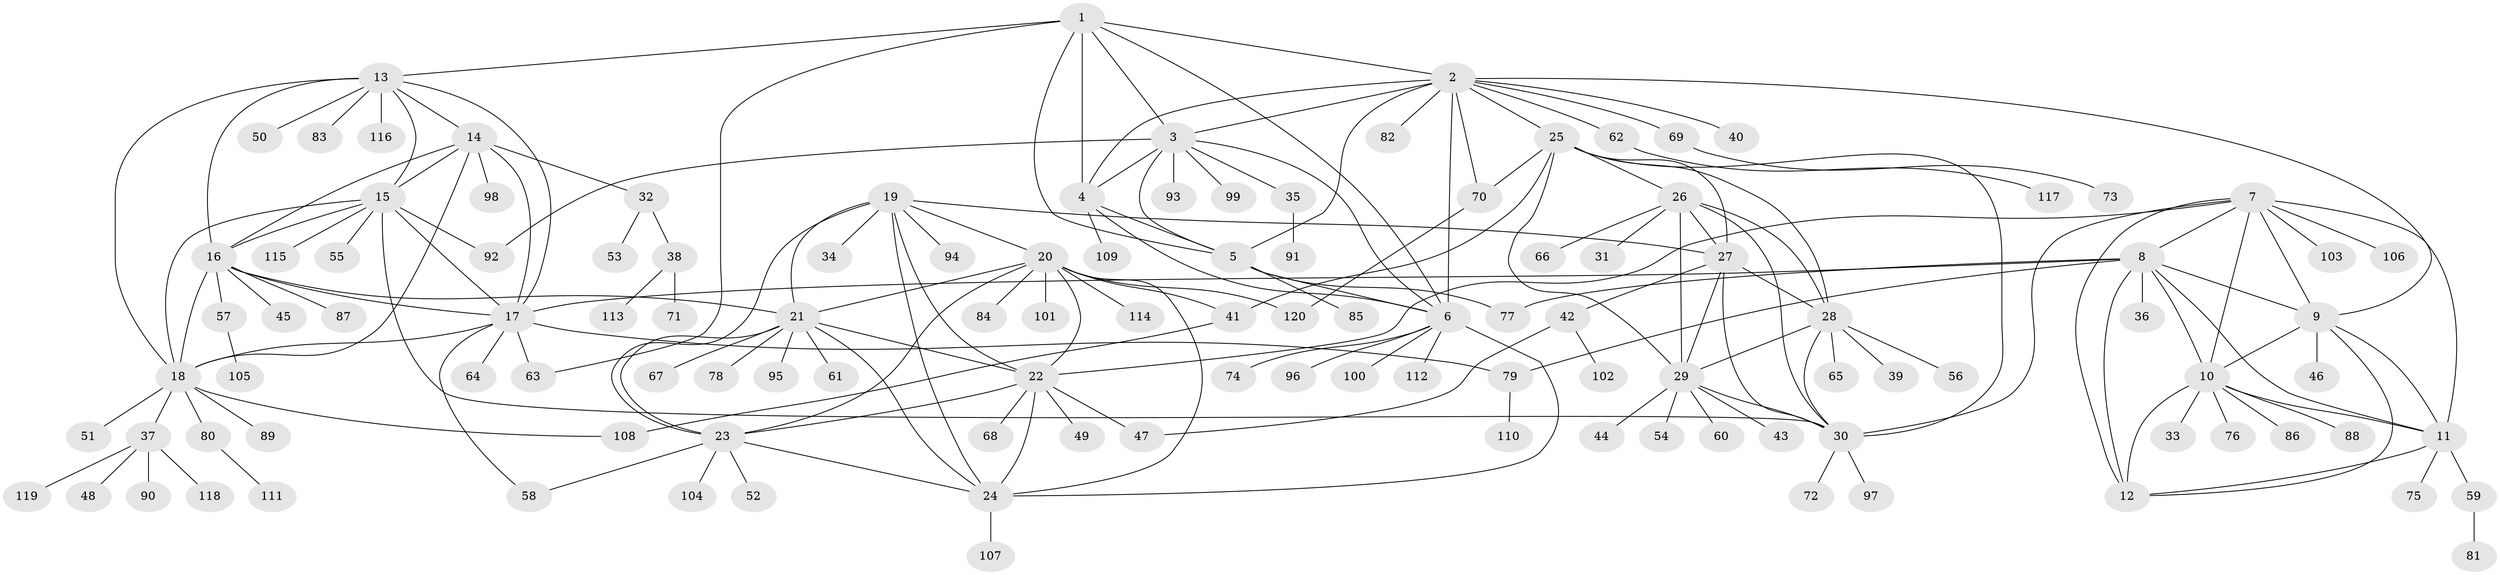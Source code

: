 // Generated by graph-tools (version 1.1) at 2025/02/03/09/25 03:02:41]
// undirected, 120 vertices, 185 edges
graph export_dot {
graph [start="1"]
  node [color=gray90,style=filled];
  1;
  2;
  3;
  4;
  5;
  6;
  7;
  8;
  9;
  10;
  11;
  12;
  13;
  14;
  15;
  16;
  17;
  18;
  19;
  20;
  21;
  22;
  23;
  24;
  25;
  26;
  27;
  28;
  29;
  30;
  31;
  32;
  33;
  34;
  35;
  36;
  37;
  38;
  39;
  40;
  41;
  42;
  43;
  44;
  45;
  46;
  47;
  48;
  49;
  50;
  51;
  52;
  53;
  54;
  55;
  56;
  57;
  58;
  59;
  60;
  61;
  62;
  63;
  64;
  65;
  66;
  67;
  68;
  69;
  70;
  71;
  72;
  73;
  74;
  75;
  76;
  77;
  78;
  79;
  80;
  81;
  82;
  83;
  84;
  85;
  86;
  87;
  88;
  89;
  90;
  91;
  92;
  93;
  94;
  95;
  96;
  97;
  98;
  99;
  100;
  101;
  102;
  103;
  104;
  105;
  106;
  107;
  108;
  109;
  110;
  111;
  112;
  113;
  114;
  115;
  116;
  117;
  118;
  119;
  120;
  1 -- 2;
  1 -- 3;
  1 -- 4;
  1 -- 5;
  1 -- 6;
  1 -- 13;
  1 -- 63;
  2 -- 3;
  2 -- 4;
  2 -- 5;
  2 -- 6;
  2 -- 9;
  2 -- 25;
  2 -- 40;
  2 -- 62;
  2 -- 69;
  2 -- 70;
  2 -- 82;
  3 -- 4;
  3 -- 5;
  3 -- 6;
  3 -- 35;
  3 -- 92;
  3 -- 93;
  3 -- 99;
  4 -- 5;
  4 -- 6;
  4 -- 109;
  5 -- 6;
  5 -- 77;
  5 -- 85;
  6 -- 24;
  6 -- 74;
  6 -- 96;
  6 -- 100;
  6 -- 112;
  7 -- 8;
  7 -- 9;
  7 -- 10;
  7 -- 11;
  7 -- 12;
  7 -- 22;
  7 -- 30;
  7 -- 103;
  7 -- 106;
  8 -- 9;
  8 -- 10;
  8 -- 11;
  8 -- 12;
  8 -- 17;
  8 -- 36;
  8 -- 77;
  8 -- 79;
  9 -- 10;
  9 -- 11;
  9 -- 12;
  9 -- 46;
  10 -- 11;
  10 -- 12;
  10 -- 33;
  10 -- 76;
  10 -- 86;
  10 -- 88;
  11 -- 12;
  11 -- 59;
  11 -- 75;
  13 -- 14;
  13 -- 15;
  13 -- 16;
  13 -- 17;
  13 -- 18;
  13 -- 50;
  13 -- 83;
  13 -- 116;
  14 -- 15;
  14 -- 16;
  14 -- 17;
  14 -- 18;
  14 -- 32;
  14 -- 98;
  15 -- 16;
  15 -- 17;
  15 -- 18;
  15 -- 30;
  15 -- 55;
  15 -- 92;
  15 -- 115;
  16 -- 17;
  16 -- 18;
  16 -- 21;
  16 -- 45;
  16 -- 57;
  16 -- 87;
  17 -- 18;
  17 -- 58;
  17 -- 63;
  17 -- 64;
  17 -- 79;
  18 -- 37;
  18 -- 51;
  18 -- 80;
  18 -- 89;
  18 -- 108;
  19 -- 20;
  19 -- 21;
  19 -- 22;
  19 -- 23;
  19 -- 24;
  19 -- 27;
  19 -- 34;
  19 -- 94;
  20 -- 21;
  20 -- 22;
  20 -- 23;
  20 -- 24;
  20 -- 41;
  20 -- 84;
  20 -- 101;
  20 -- 114;
  20 -- 120;
  21 -- 22;
  21 -- 23;
  21 -- 24;
  21 -- 61;
  21 -- 67;
  21 -- 78;
  21 -- 95;
  22 -- 23;
  22 -- 24;
  22 -- 47;
  22 -- 49;
  22 -- 68;
  23 -- 24;
  23 -- 52;
  23 -- 58;
  23 -- 104;
  24 -- 107;
  25 -- 26;
  25 -- 27;
  25 -- 28;
  25 -- 29;
  25 -- 30;
  25 -- 41;
  25 -- 70;
  26 -- 27;
  26 -- 28;
  26 -- 29;
  26 -- 30;
  26 -- 31;
  26 -- 66;
  27 -- 28;
  27 -- 29;
  27 -- 30;
  27 -- 42;
  28 -- 29;
  28 -- 30;
  28 -- 39;
  28 -- 56;
  28 -- 65;
  29 -- 30;
  29 -- 43;
  29 -- 44;
  29 -- 54;
  29 -- 60;
  30 -- 72;
  30 -- 97;
  32 -- 38;
  32 -- 53;
  35 -- 91;
  37 -- 48;
  37 -- 90;
  37 -- 118;
  37 -- 119;
  38 -- 71;
  38 -- 113;
  41 -- 108;
  42 -- 47;
  42 -- 102;
  57 -- 105;
  59 -- 81;
  62 -- 117;
  69 -- 73;
  70 -- 120;
  79 -- 110;
  80 -- 111;
}
